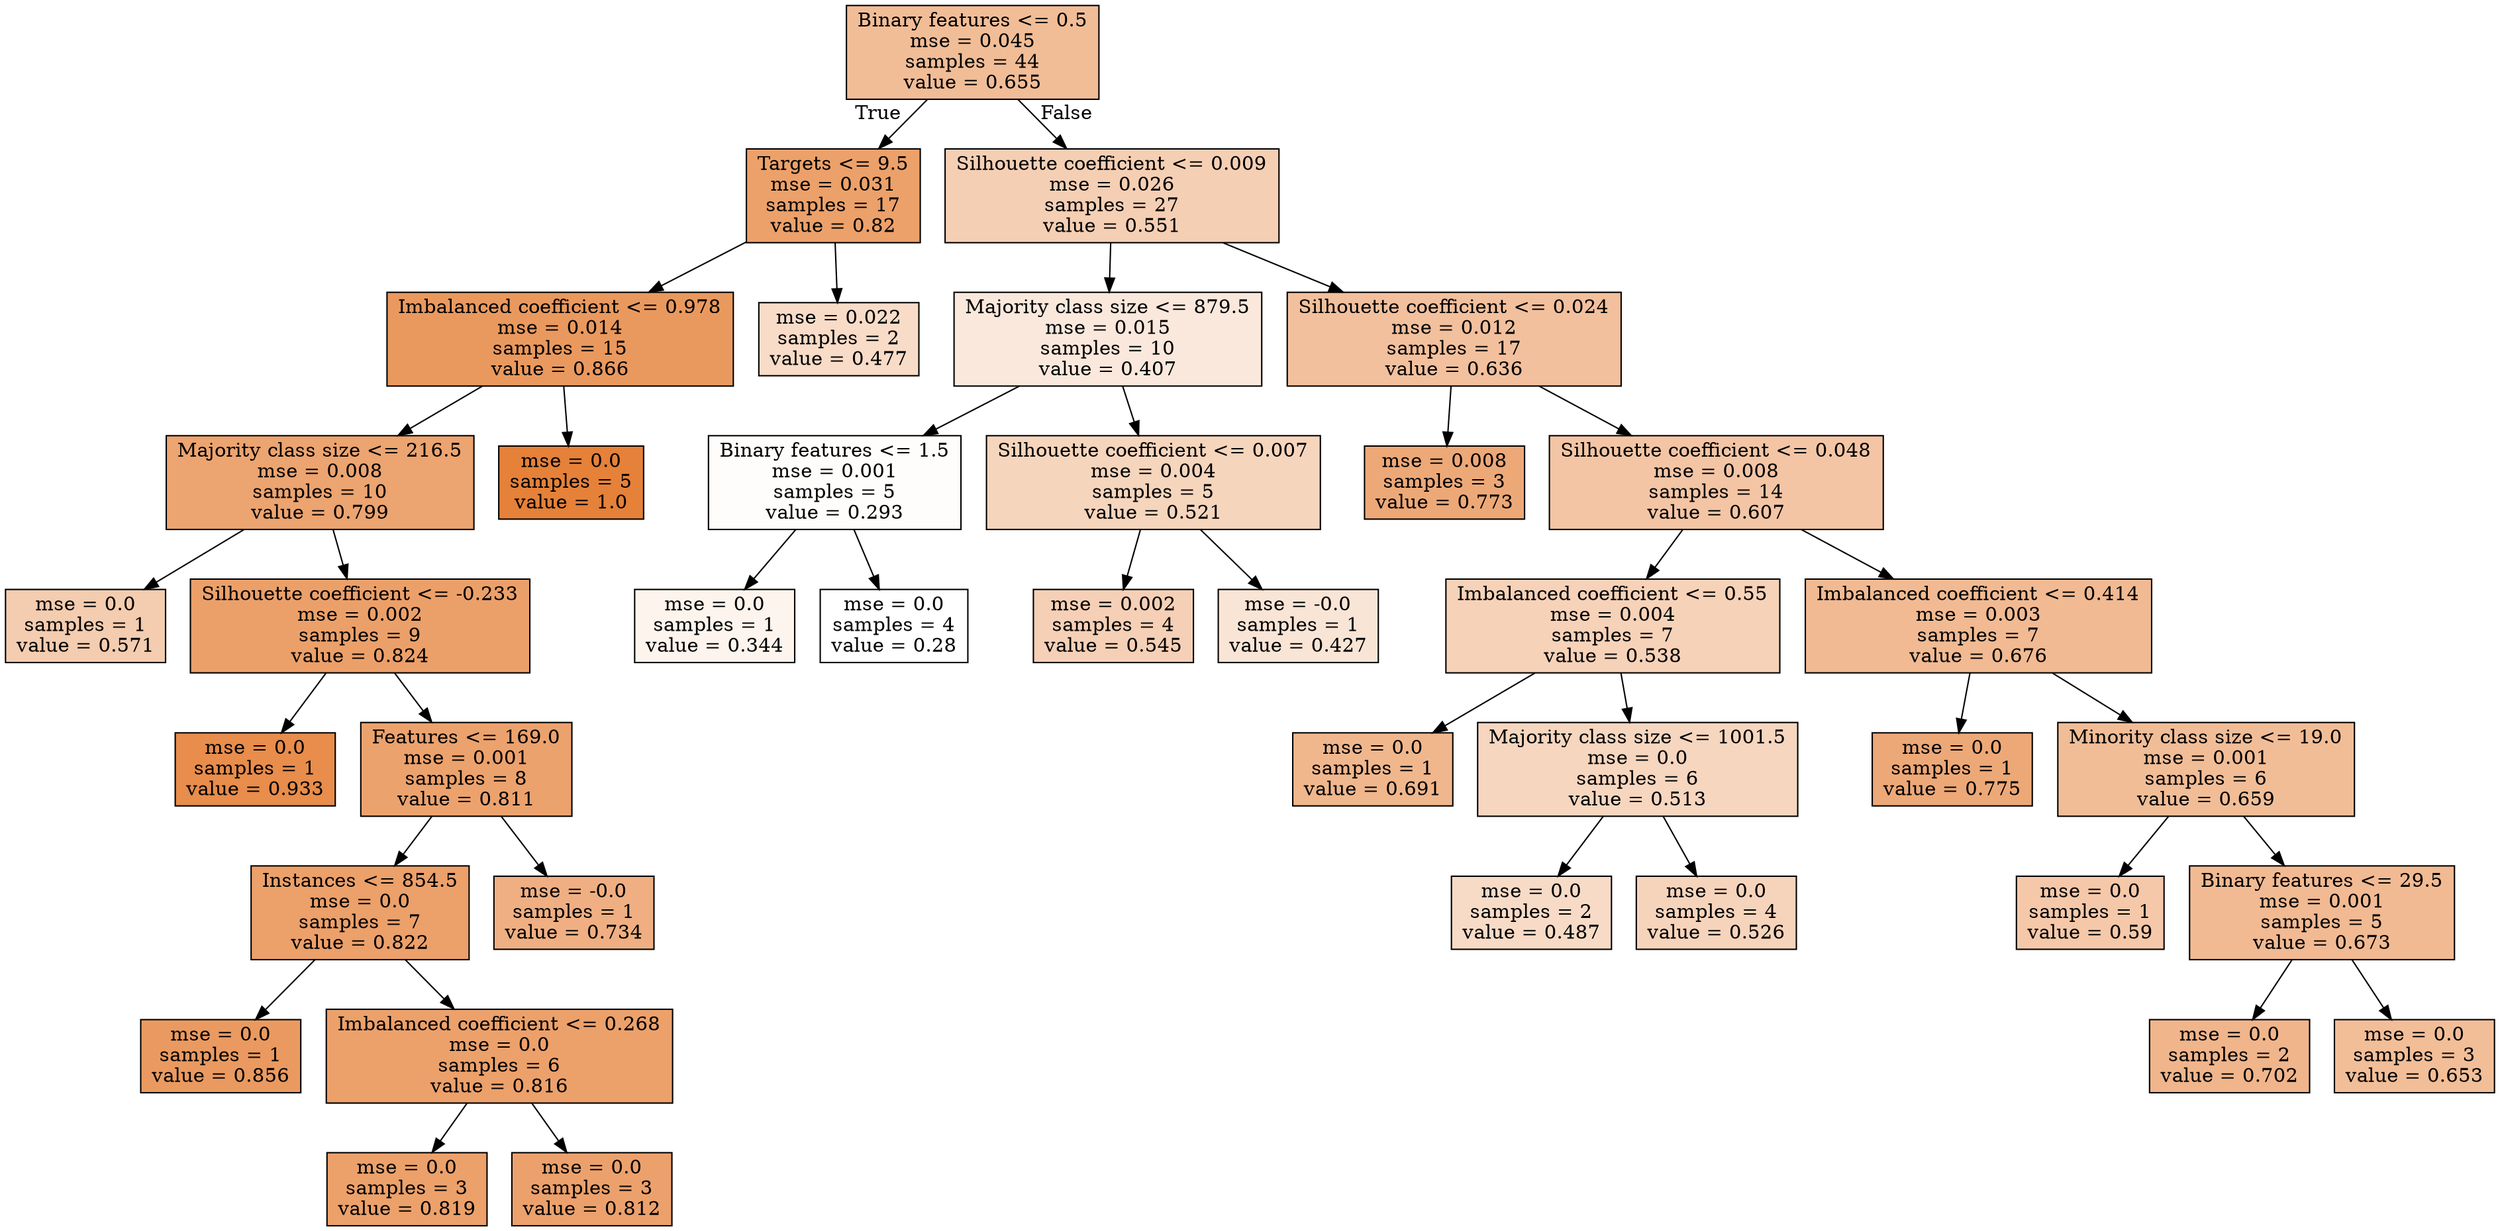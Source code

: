digraph Tree {
node [shape=box, style="filled", color="black"] ;
0 [label="Binary features <= 0.5\nmse = 0.045\nsamples = 44\nvalue = 0.655", fillcolor="#e5813985"] ;
1 [label="Targets <= 9.5\nmse = 0.031\nsamples = 17\nvalue = 0.82", fillcolor="#e58139bf"] ;
0 -> 1 [labeldistance=2.5, labelangle=45, headlabel="True"] ;
2 [label="Imbalanced coefficient <= 0.978\nmse = 0.014\nsamples = 15\nvalue = 0.866", fillcolor="#e58139cf"] ;
1 -> 2 ;
3 [label="Majority class size <= 216.5\nmse = 0.008\nsamples = 10\nvalue = 0.799", fillcolor="#e58139b8"] ;
2 -> 3 ;
4 [label="mse = 0.0\nsamples = 1\nvalue = 0.571", fillcolor="#e5813967"] ;
3 -> 4 ;
5 [label="Silhouette coefficient <= -0.233\nmse = 0.002\nsamples = 9\nvalue = 0.824", fillcolor="#e58139c1"] ;
3 -> 5 ;
6 [label="mse = 0.0\nsamples = 1\nvalue = 0.933", fillcolor="#e58139e7"] ;
5 -> 6 ;
7 [label="Features <= 169.0\nmse = 0.001\nsamples = 8\nvalue = 0.811", fillcolor="#e58139bc"] ;
5 -> 7 ;
8 [label="Instances <= 854.5\nmse = 0.0\nsamples = 7\nvalue = 0.822", fillcolor="#e58139c0"] ;
7 -> 8 ;
9 [label="mse = 0.0\nsamples = 1\nvalue = 0.856", fillcolor="#e58139cc"] ;
8 -> 9 ;
10 [label="Imbalanced coefficient <= 0.268\nmse = 0.0\nsamples = 6\nvalue = 0.816", fillcolor="#e58139be"] ;
8 -> 10 ;
11 [label="mse = 0.0\nsamples = 3\nvalue = 0.819", fillcolor="#e58139bf"] ;
10 -> 11 ;
12 [label="mse = 0.0\nsamples = 3\nvalue = 0.812", fillcolor="#e58139bd"] ;
10 -> 12 ;
13 [label="mse = -0.0\nsamples = 1\nvalue = 0.734", fillcolor="#e58139a1"] ;
7 -> 13 ;
14 [label="mse = 0.0\nsamples = 5\nvalue = 1.0", fillcolor="#e58139ff"] ;
2 -> 14 ;
15 [label="mse = 0.022\nsamples = 2\nvalue = 0.477", fillcolor="#e5813946"] ;
1 -> 15 ;
16 [label="Silhouette coefficient <= 0.009\nmse = 0.026\nsamples = 27\nvalue = 0.551", fillcolor="#e5813960"] ;
0 -> 16 [labeldistance=2.5, labelangle=-45, headlabel="False"] ;
17 [label="Majority class size <= 879.5\nmse = 0.015\nsamples = 10\nvalue = 0.407", fillcolor="#e581392d"] ;
16 -> 17 ;
18 [label="Binary features <= 1.5\nmse = 0.001\nsamples = 5\nvalue = 0.293", fillcolor="#e5813904"] ;
17 -> 18 ;
19 [label="mse = 0.0\nsamples = 1\nvalue = 0.344", fillcolor="#e5813916"] ;
18 -> 19 ;
20 [label="mse = 0.0\nsamples = 4\nvalue = 0.28", fillcolor="#e5813900"] ;
18 -> 20 ;
21 [label="Silhouette coefficient <= 0.007\nmse = 0.004\nsamples = 5\nvalue = 0.521", fillcolor="#e5813955"] ;
17 -> 21 ;
22 [label="mse = 0.002\nsamples = 4\nvalue = 0.545", fillcolor="#e581395e"] ;
21 -> 22 ;
23 [label="mse = -0.0\nsamples = 1\nvalue = 0.427", fillcolor="#e5813934"] ;
21 -> 23 ;
24 [label="Silhouette coefficient <= 0.024\nmse = 0.012\nsamples = 17\nvalue = 0.636", fillcolor="#e581397e"] ;
16 -> 24 ;
25 [label="mse = 0.008\nsamples = 3\nvalue = 0.773", fillcolor="#e58139af"] ;
24 -> 25 ;
26 [label="Silhouette coefficient <= 0.048\nmse = 0.008\nsamples = 14\nvalue = 0.607", fillcolor="#e5813974"] ;
24 -> 26 ;
27 [label="Imbalanced coefficient <= 0.55\nmse = 0.004\nsamples = 7\nvalue = 0.538", fillcolor="#e581395b"] ;
26 -> 27 ;
28 [label="mse = 0.0\nsamples = 1\nvalue = 0.691", fillcolor="#e5813992"] ;
27 -> 28 ;
29 [label="Majority class size <= 1001.5\nmse = 0.0\nsamples = 6\nvalue = 0.513", fillcolor="#e5813952"] ;
27 -> 29 ;
30 [label="mse = 0.0\nsamples = 2\nvalue = 0.487", fillcolor="#e5813949"] ;
29 -> 30 ;
31 [label="mse = 0.0\nsamples = 4\nvalue = 0.526", fillcolor="#e5813957"] ;
29 -> 31 ;
32 [label="Imbalanced coefficient <= 0.414\nmse = 0.003\nsamples = 7\nvalue = 0.676", fillcolor="#e581398c"] ;
26 -> 32 ;
33 [label="mse = 0.0\nsamples = 1\nvalue = 0.775", fillcolor="#e58139af"] ;
32 -> 33 ;
34 [label="Minority class size <= 19.0\nmse = 0.001\nsamples = 6\nvalue = 0.659", fillcolor="#e5813986"] ;
32 -> 34 ;
35 [label="mse = 0.0\nsamples = 1\nvalue = 0.59", fillcolor="#e581396e"] ;
34 -> 35 ;
36 [label="Binary features <= 29.5\nmse = 0.001\nsamples = 5\nvalue = 0.673", fillcolor="#e581398b"] ;
34 -> 36 ;
37 [label="mse = 0.0\nsamples = 2\nvalue = 0.702", fillcolor="#e5813995"] ;
36 -> 37 ;
38 [label="mse = 0.0\nsamples = 3\nvalue = 0.653", fillcolor="#e5813984"] ;
36 -> 38 ;
}
